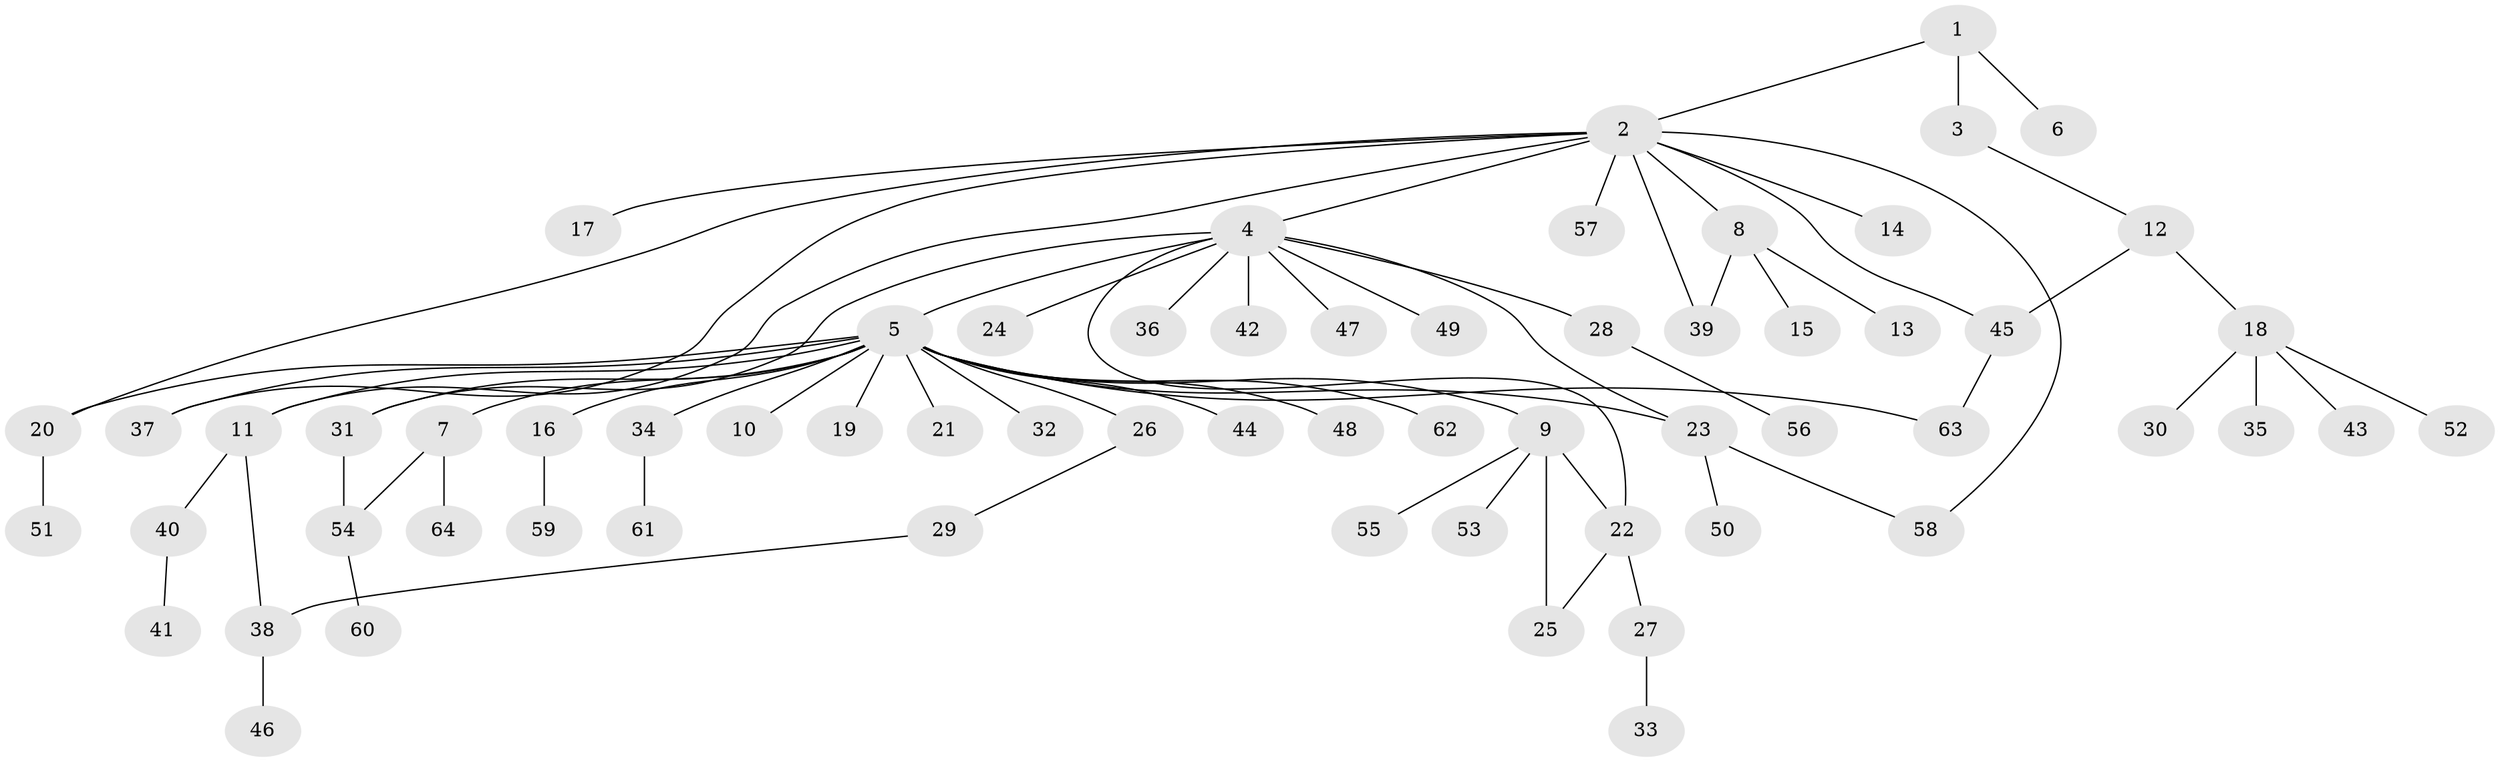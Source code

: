 // Generated by graph-tools (version 1.1) at 2025/47/03/09/25 04:47:17]
// undirected, 64 vertices, 76 edges
graph export_dot {
graph [start="1"]
  node [color=gray90,style=filled];
  1;
  2;
  3;
  4;
  5;
  6;
  7;
  8;
  9;
  10;
  11;
  12;
  13;
  14;
  15;
  16;
  17;
  18;
  19;
  20;
  21;
  22;
  23;
  24;
  25;
  26;
  27;
  28;
  29;
  30;
  31;
  32;
  33;
  34;
  35;
  36;
  37;
  38;
  39;
  40;
  41;
  42;
  43;
  44;
  45;
  46;
  47;
  48;
  49;
  50;
  51;
  52;
  53;
  54;
  55;
  56;
  57;
  58;
  59;
  60;
  61;
  62;
  63;
  64;
  1 -- 2;
  1 -- 3;
  1 -- 6;
  2 -- 4;
  2 -- 8;
  2 -- 11;
  2 -- 14;
  2 -- 17;
  2 -- 20;
  2 -- 37;
  2 -- 39;
  2 -- 45;
  2 -- 57;
  2 -- 58;
  3 -- 12;
  4 -- 5;
  4 -- 22;
  4 -- 23;
  4 -- 24;
  4 -- 28;
  4 -- 31;
  4 -- 36;
  4 -- 42;
  4 -- 47;
  4 -- 49;
  5 -- 7;
  5 -- 9;
  5 -- 10;
  5 -- 11;
  5 -- 16;
  5 -- 19;
  5 -- 20;
  5 -- 21;
  5 -- 23;
  5 -- 26;
  5 -- 31;
  5 -- 32;
  5 -- 34;
  5 -- 37;
  5 -- 44;
  5 -- 48;
  5 -- 62;
  5 -- 63;
  7 -- 54;
  7 -- 64;
  8 -- 13;
  8 -- 15;
  8 -- 39;
  9 -- 22;
  9 -- 25;
  9 -- 53;
  9 -- 55;
  11 -- 38;
  11 -- 40;
  12 -- 18;
  12 -- 45;
  16 -- 59;
  18 -- 30;
  18 -- 35;
  18 -- 43;
  18 -- 52;
  20 -- 51;
  22 -- 25;
  22 -- 27;
  23 -- 50;
  23 -- 58;
  26 -- 29;
  27 -- 33;
  28 -- 56;
  29 -- 38;
  31 -- 54;
  34 -- 61;
  38 -- 46;
  40 -- 41;
  45 -- 63;
  54 -- 60;
}
